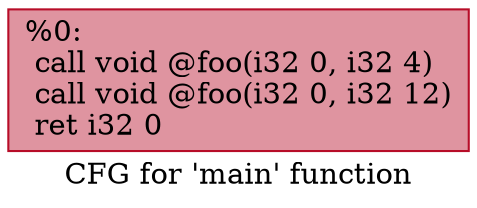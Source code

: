digraph "CFG for 'main' function" {
	label="CFG for 'main' function";

	Node0x6eadd0 [shape=record,color="#b70d28ff", style=filled, fillcolor="#b70d2870",label="{%0:\l  call void @foo(i32 0, i32 4)\l  call void @foo(i32 0, i32 12)\l  ret i32 0\l}"];
}
